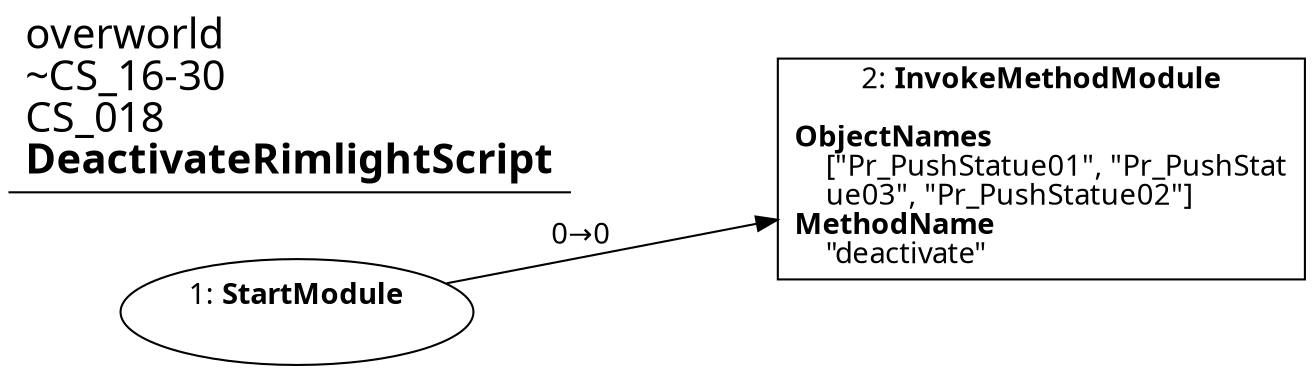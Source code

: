 digraph {
    layout = fdp;
    overlap = prism;
    sep = "+16";
    splines = spline;

    node [ shape = box ];

    graph [ fontname = "Segoe UI" ];
    node [ fontname = "Segoe UI" ];
    edge [ fontname = "Segoe UI" ];

    1 [ label = <1: <b>StartModule</b><br/><br/>> ];
    1 [ shape = oval ]
    1 [ pos = "0.087000005,-0.28500003!" ];
    1 -> 2 [ label = "0→0" ];

    2 [ label = <2: <b>InvokeMethodModule</b><br/><br/><b>ObjectNames</b><br align="left"/>    [&quot;Pr_PushStatue01&quot;, &quot;Pr_PushStat<br align="left"/>    ue03&quot;, &quot;Pr_PushStatue02&quot;]<br align="left"/><b>MethodName</b><br align="left"/>    &quot;deactivate&quot;<br align="left"/>> ];
    2 [ pos = "0.35700002,-0.257!" ];

    title [ pos = "0.086,-0.256!" ];
    title [ shape = underline ];
    title [ label = <<font point-size="20">overworld<br align="left"/>~CS_16-30<br align="left"/>CS_018<br align="left"/><b>DeactivateRimlightScript</b><br align="left"/></font>> ];
}
